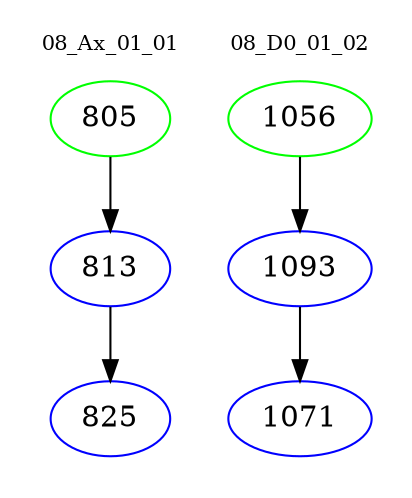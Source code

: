 digraph{
subgraph cluster_0 {
color = white
label = "08_Ax_01_01";
fontsize=10;
T0_805 [label="805", color="green"]
T0_805 -> T0_813 [color="black"]
T0_813 [label="813", color="blue"]
T0_813 -> T0_825 [color="black"]
T0_825 [label="825", color="blue"]
}
subgraph cluster_1 {
color = white
label = "08_D0_01_02";
fontsize=10;
T1_1056 [label="1056", color="green"]
T1_1056 -> T1_1093 [color="black"]
T1_1093 [label="1093", color="blue"]
T1_1093 -> T1_1071 [color="black"]
T1_1071 [label="1071", color="blue"]
}
}
